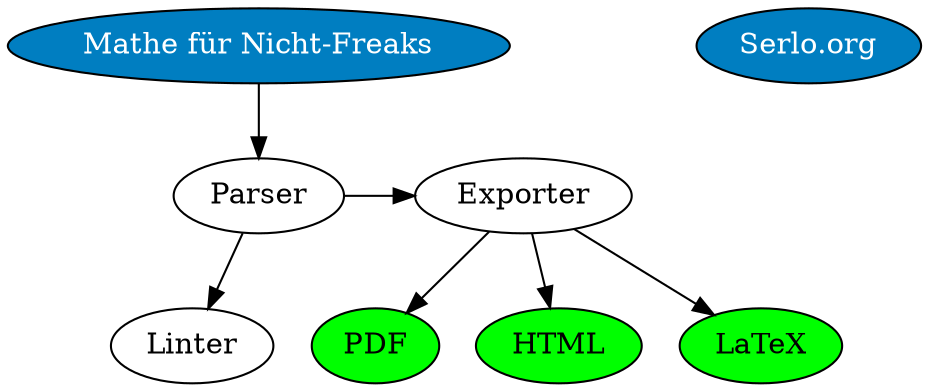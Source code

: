 digraph {

    wiki [label="Mathe für Nicht-Freaks", style=filled, fillcolor="#007ec1", fontcolor=white];
    parser [label="Parser"];
    linter [label="Linter"];
    exporter [label="Exporter"];
    PDF [fillcolor=green, style=filled];
    HTML [fillcolor=green, style=filled];
    LaTeX [fillcolor=green, style=filled];

    wiki -> parser;
    {rank=same; parser -> exporter};
    parser -> linter;
    exporter -> PDF;
    exporter -> HTML;
    exporter -> LaTeX;
    
    sep [style=invis];
    Serlo [label="Serlo.org", style=filled, fillcolor="#007ec1", fontcolor=white];
}
